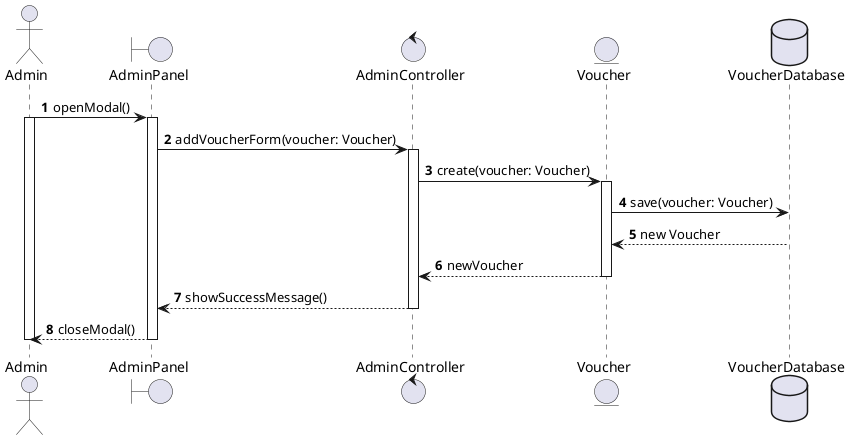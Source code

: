 @startuml Add voucher
autonumber
actor Admin
boundary AdminPanel as ap
control AdminController as ac
entity Voucher as p
database VoucherDatabase as pr
Admin -> ap++ : openModal()
Admin++
ap -> ac : addVoucherForm(voucher: Voucher)
ac++
ac -> p : create(voucher: Voucher)
p++
p -> pr : save(voucher: Voucher)
pr --> p-- : new Voucher
p --> ac-- : newVoucher
ac --> ap-- : showSuccessMessage()
ap --> Admin-- : closeModal()
Admin--
@enduml